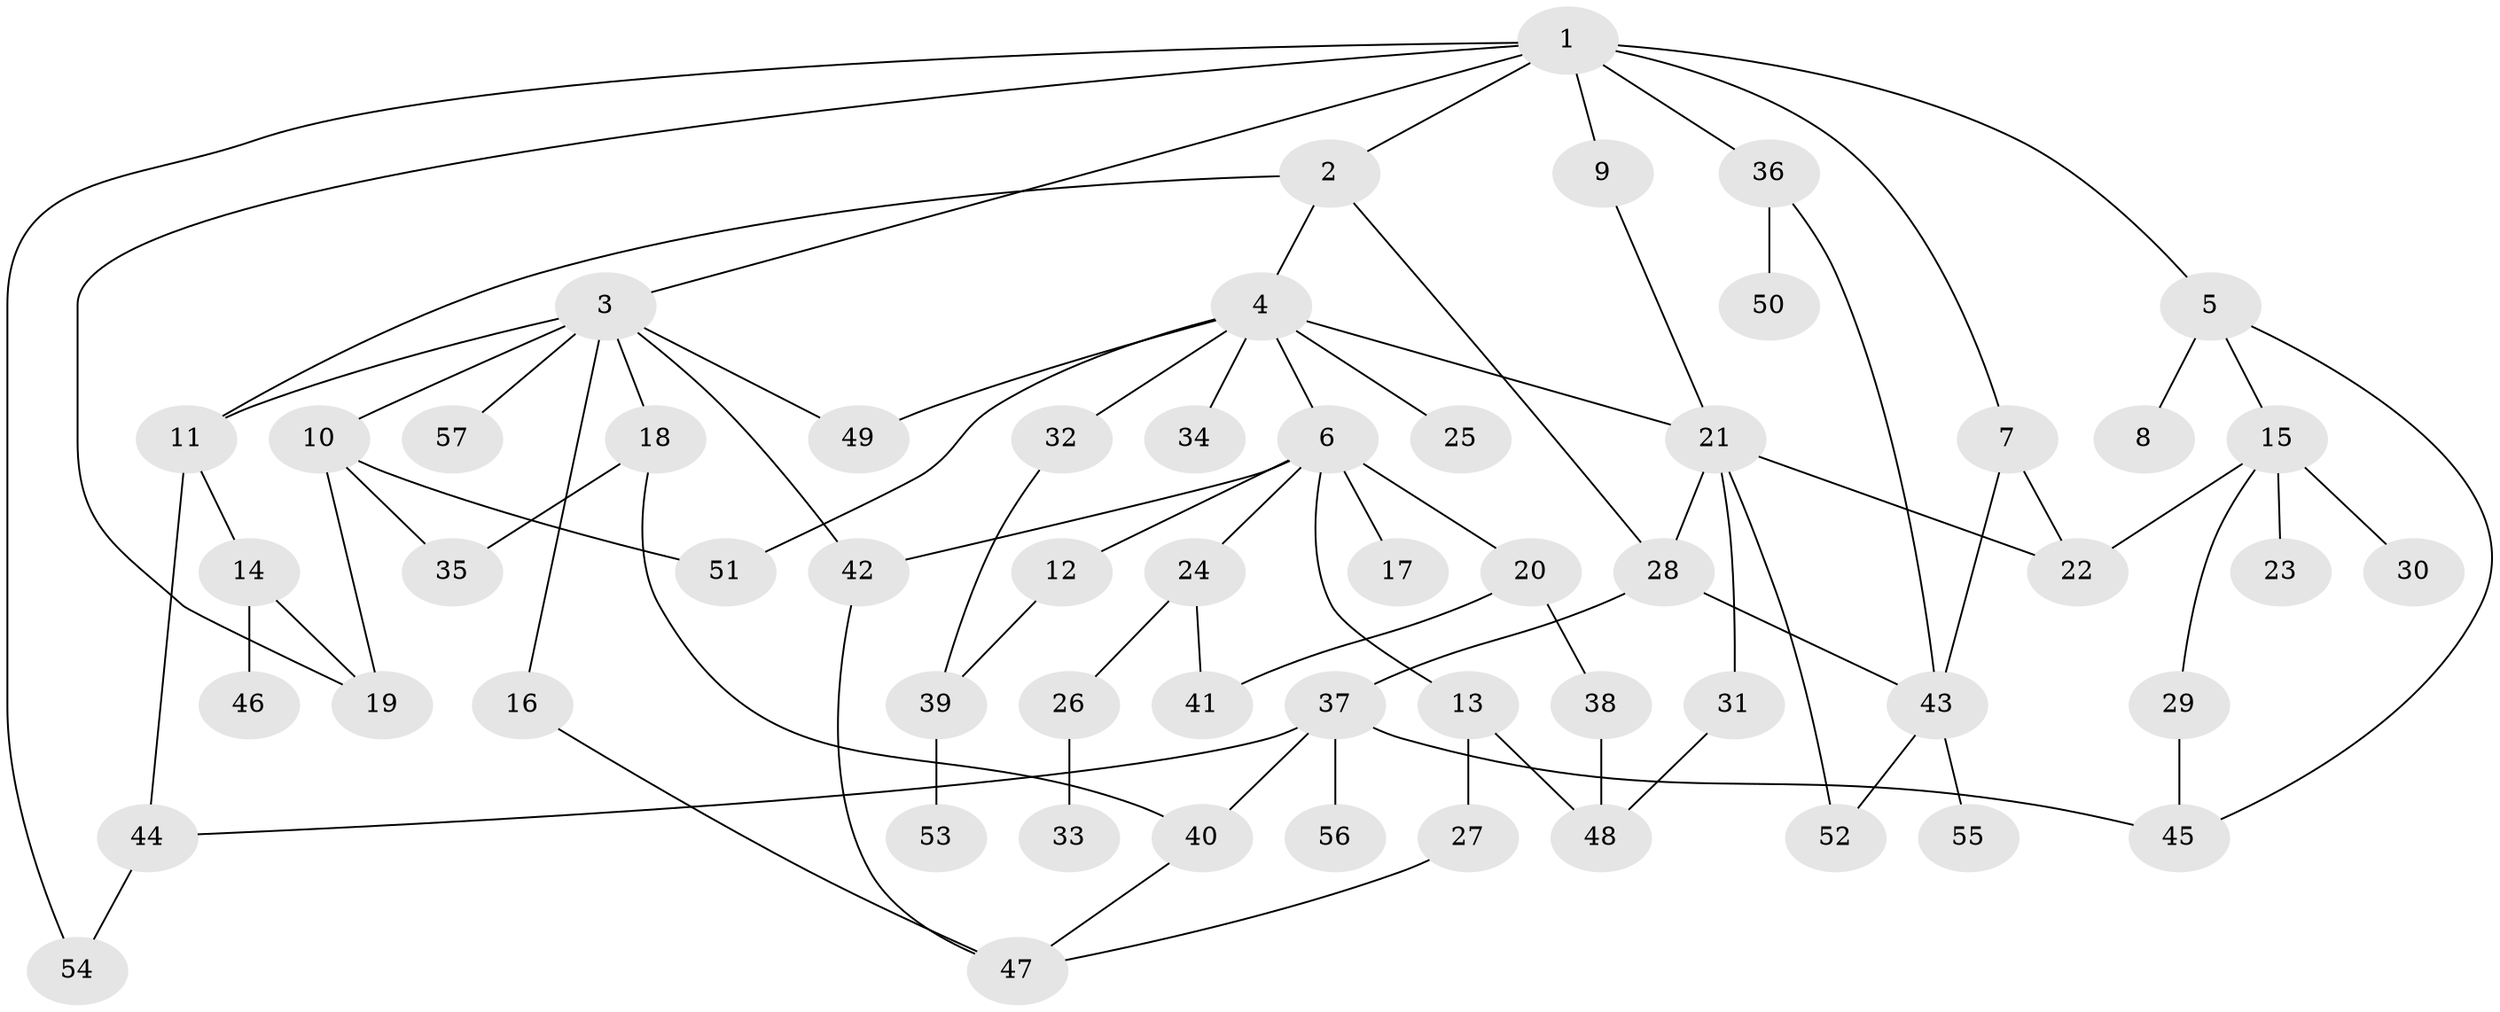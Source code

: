 // coarse degree distribution, {10: 0.02564102564102564, 9: 0.02564102564102564, 7: 0.02564102564102564, 6: 0.10256410256410256, 3: 0.2564102564102564, 1: 0.28205128205128205, 2: 0.15384615384615385, 4: 0.10256410256410256, 5: 0.02564102564102564}
// Generated by graph-tools (version 1.1) at 2025/51/02/27/25 19:51:38]
// undirected, 57 vertices, 82 edges
graph export_dot {
graph [start="1"]
  node [color=gray90,style=filled];
  1;
  2;
  3;
  4;
  5;
  6;
  7;
  8;
  9;
  10;
  11;
  12;
  13;
  14;
  15;
  16;
  17;
  18;
  19;
  20;
  21;
  22;
  23;
  24;
  25;
  26;
  27;
  28;
  29;
  30;
  31;
  32;
  33;
  34;
  35;
  36;
  37;
  38;
  39;
  40;
  41;
  42;
  43;
  44;
  45;
  46;
  47;
  48;
  49;
  50;
  51;
  52;
  53;
  54;
  55;
  56;
  57;
  1 -- 2;
  1 -- 3;
  1 -- 5;
  1 -- 7;
  1 -- 9;
  1 -- 36;
  1 -- 54;
  1 -- 19;
  2 -- 4;
  2 -- 28;
  2 -- 11;
  3 -- 10;
  3 -- 11;
  3 -- 16;
  3 -- 18;
  3 -- 42;
  3 -- 57;
  3 -- 49;
  4 -- 6;
  4 -- 21;
  4 -- 25;
  4 -- 32;
  4 -- 34;
  4 -- 49;
  4 -- 51;
  5 -- 8;
  5 -- 15;
  5 -- 45;
  6 -- 12;
  6 -- 13;
  6 -- 17;
  6 -- 20;
  6 -- 24;
  6 -- 42;
  7 -- 22;
  7 -- 43;
  9 -- 21;
  10 -- 19;
  10 -- 51;
  10 -- 35;
  11 -- 14;
  11 -- 44;
  12 -- 39;
  13 -- 27;
  13 -- 48;
  14 -- 46;
  14 -- 19;
  15 -- 23;
  15 -- 29;
  15 -- 30;
  15 -- 22;
  16 -- 47;
  18 -- 35;
  18 -- 40;
  20 -- 38;
  20 -- 41;
  21 -- 31;
  21 -- 52;
  21 -- 28;
  21 -- 22;
  24 -- 26;
  24 -- 41;
  26 -- 33;
  27 -- 47;
  28 -- 37;
  28 -- 43;
  29 -- 45;
  31 -- 48;
  32 -- 39;
  36 -- 50;
  36 -- 43;
  37 -- 44;
  37 -- 56;
  37 -- 40;
  37 -- 45;
  38 -- 48;
  39 -- 53;
  40 -- 47;
  42 -- 47;
  43 -- 55;
  43 -- 52;
  44 -- 54;
}
